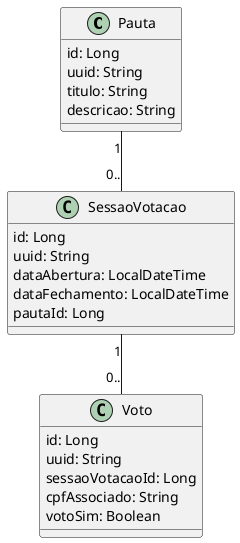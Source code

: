 @startuml modelo

class Pauta {
  id: Long
  uuid: String
  titulo: String
  descricao: String
}

class SessaoVotacao {
  id: Long
  uuid: String
  dataAbertura: LocalDateTime
  dataFechamento: LocalDateTime
  pautaId: Long
}

class Voto {
  id: Long
  uuid: String
  sessaoVotacaoId: Long
  cpfAssociado: String
  votoSim: Boolean
}

Pauta "1" -- "0.." SessaoVotacao
SessaoVotacao "1" -- "0.." Voto

@enduml